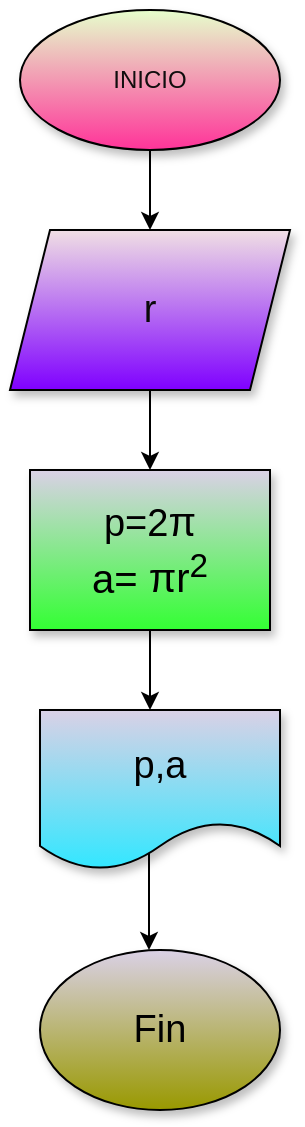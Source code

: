 <mxfile>
    <diagram id="PK9hhKDwnpALF6QCyJZG" name="Página-1">
        <mxGraphModel dx="576" dy="461" grid="1" gridSize="10" guides="1" tooltips="1" connect="1" arrows="1" fold="1" page="1" pageScale="1" pageWidth="827" pageHeight="1169" math="0" shadow="0">
            <root>
                <mxCell id="0"/>
                <mxCell id="1" parent="0"/>
                <mxCell id="10" style="edgeStyle=none;html=1;exitX=0.5;exitY=1;exitDx=0;exitDy=0;entryX=0.5;entryY=0;entryDx=0;entryDy=0;fontSize=19;fontColor=#000000;" edge="1" parent="1" source="2" target="3">
                    <mxGeometry relative="1" as="geometry"/>
                </mxCell>
                <mxCell id="2" value="INICIO" style="ellipse;whiteSpace=wrap;html=1;gradientColor=#FF3399;fillColor=#E6FFCC;fontColor=#110e0e;shadow=1;" vertex="1" parent="1">
                    <mxGeometry x="95" y="50" width="130" height="70" as="geometry"/>
                </mxCell>
                <mxCell id="9" style="edgeStyle=none;html=1;exitX=0.5;exitY=1;exitDx=0;exitDy=0;entryX=0.5;entryY=0;entryDx=0;entryDy=0;fontSize=19;fontColor=#000000;" edge="1" parent="1" source="3" target="8">
                    <mxGeometry relative="1" as="geometry"/>
                </mxCell>
                <mxCell id="3" value="&lt;font style=&quot;font-size: 19px;&quot;&gt;r&lt;/font&gt;" style="shape=parallelogram;perimeter=parallelogramPerimeter;whiteSpace=wrap;html=1;fixedSize=1;gradientColor=#7F00FF;fillColor=#F0DFE4;fontColor=#0b0a0a;shadow=1;" vertex="1" parent="1">
                    <mxGeometry x="90" y="160" width="140" height="80" as="geometry"/>
                </mxCell>
                <mxCell id="11" style="edgeStyle=none;html=1;fontSize=19;fontColor=#000000;" edge="1" parent="1" source="8">
                    <mxGeometry relative="1" as="geometry">
                        <mxPoint x="160" y="400" as="targetPoint"/>
                    </mxGeometry>
                </mxCell>
                <mxCell id="8" value="p=2&lt;span style=&quot;font-family: &amp;quot;Google Sans&amp;quot;, Arial, sans-serif; font-size: 20px; text-align: left;&quot;&gt;π&lt;br&gt;a=&amp;nbsp;&lt;/span&gt;&lt;span style=&quot;font-family: &amp;quot;Google Sans&amp;quot;, Arial, sans-serif; font-size: 20px; text-align: left;&quot;&gt;πr&lt;sup&gt;2&lt;/sup&gt;&lt;/span&gt;&lt;span style=&quot;font-family: &amp;quot;Google Sans&amp;quot;, Arial, sans-serif; font-size: 20px; text-align: left; background-color: rgb(255, 255, 255);&quot;&gt;&lt;br&gt;&lt;/span&gt;" style="rounded=0;whiteSpace=wrap;html=1;fontSize=19;gradientColor=#33FF33;fillColor=#dad1e6;fontColor=#000000;shadow=1;glass=0;" vertex="1" parent="1">
                    <mxGeometry x="100" y="280" width="120" height="80" as="geometry"/>
                </mxCell>
                <mxCell id="15" style="edgeStyle=none;html=1;fontSize=19;fontColor=#000000;" edge="1" parent="1">
                    <mxGeometry relative="1" as="geometry">
                        <mxPoint x="159.5" y="520" as="targetPoint"/>
                        <mxPoint x="159.5" y="460" as="sourcePoint"/>
                        <Array as="points">
                            <mxPoint x="159.5" y="480"/>
                        </Array>
                    </mxGeometry>
                </mxCell>
                <mxCell id="12" value="p,a" style="shape=document;whiteSpace=wrap;html=1;boundedLbl=1;shadow=1;glass=0;fontSize=19;fontColor=#000000;fillColor=#dad1e6;gradientColor=#33e7ff;" vertex="1" parent="1">
                    <mxGeometry x="105" y="400" width="120" height="80" as="geometry"/>
                </mxCell>
                <mxCell id="16" value="Fin" style="ellipse;whiteSpace=wrap;html=1;shadow=1;glass=0;fontSize=19;fontColor=#000000;fillColor=#dad1e6;gradientColor=#999900;" vertex="1" parent="1">
                    <mxGeometry x="105" y="520" width="120" height="80" as="geometry"/>
                </mxCell>
            </root>
        </mxGraphModel>
    </diagram>
</mxfile>